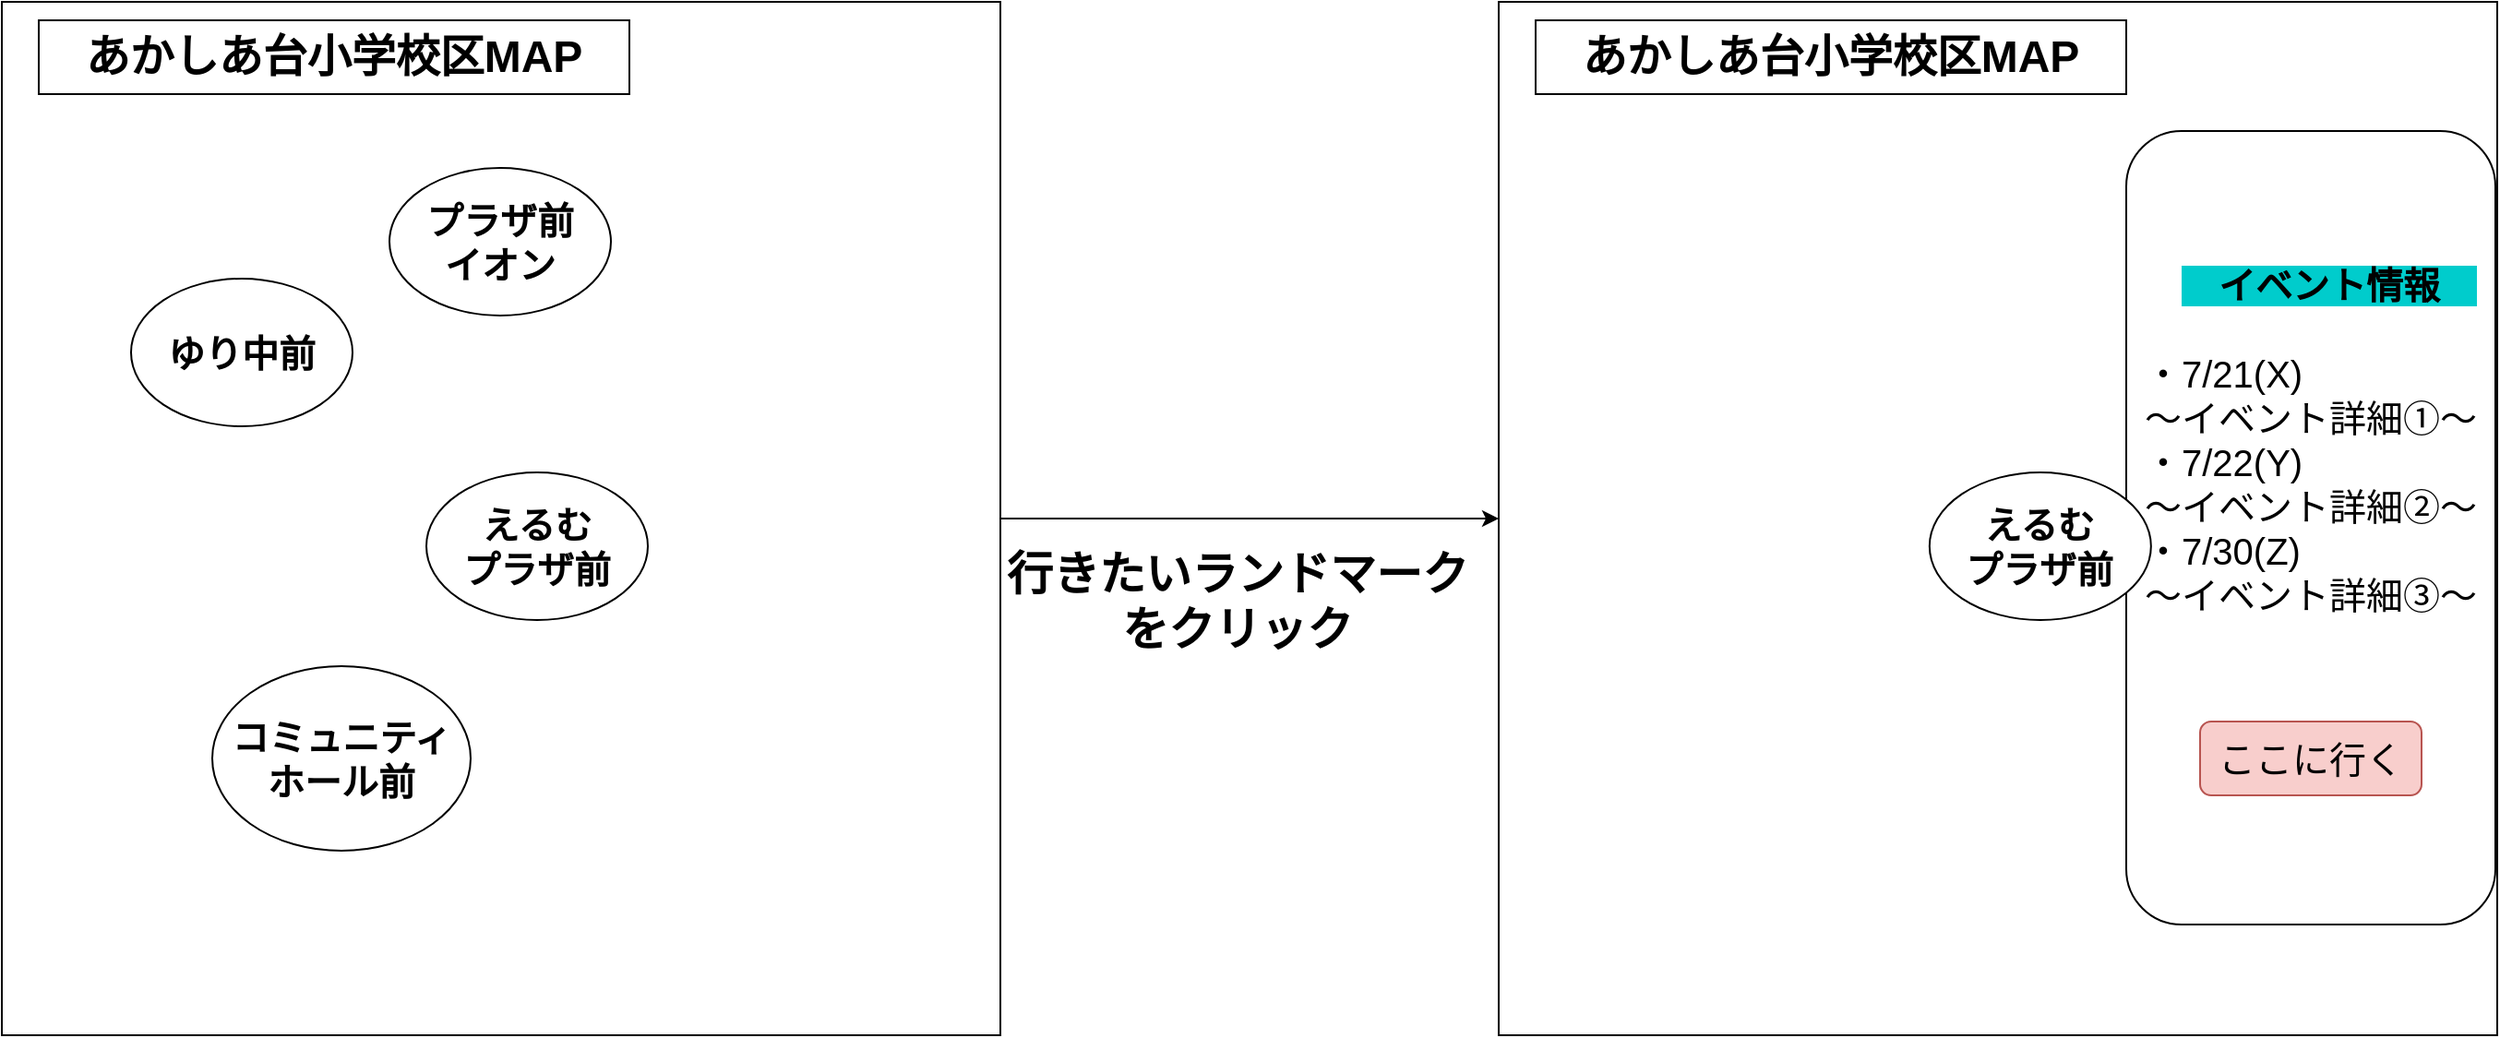 <mxfile version="20.1.4" type="github"><diagram id="4qzdKhJVIBAxR7zmOhjx" name="ページ1"><mxGraphModel dx="2370" dy="1287" grid="1" gridSize="10" guides="1" tooltips="1" connect="1" arrows="1" fold="1" page="1" pageScale="1" pageWidth="827" pageHeight="1169" math="0" shadow="0"><root><mxCell id="0"/><mxCell id="1" parent="0"/><mxCell id="UxXB23nki9t7qBdIph0N-14" value="" style="rounded=0;whiteSpace=wrap;html=1;" vertex="1" parent="1"><mxGeometry x="970" y="260" width="541" height="560" as="geometry"/></mxCell><mxCell id="UxXB23nki9t7qBdIph0N-17" style="edgeStyle=orthogonalEdgeStyle;rounded=0;orthogonalLoop=1;jettySize=auto;html=1;entryX=0;entryY=0.5;entryDx=0;entryDy=0;fontSize=20;" edge="1" parent="1" source="UxXB23nki9t7qBdIph0N-1" target="UxXB23nki9t7qBdIph0N-14"><mxGeometry relative="1" as="geometry"/></mxCell><mxCell id="UxXB23nki9t7qBdIph0N-18" value="&lt;div style=&quot;font-size: 25px;&quot;&gt;&lt;b&gt;&lt;font style=&quot;font-size: 25px;&quot;&gt;行きたいランドマーク&lt;/font&gt;&lt;/b&gt;&lt;/div&gt;&lt;div style=&quot;font-size: 25px;&quot;&gt;&lt;b&gt;&lt;font style=&quot;font-size: 25px;&quot;&gt;をクリック&lt;br&gt;&lt;/font&gt;&lt;/b&gt;&lt;/div&gt;" style="edgeLabel;html=1;align=center;verticalAlign=middle;resizable=0;points=[];fontSize=20;labelBackgroundColor=none;" vertex="1" connectable="0" parent="UxXB23nki9t7qBdIph0N-17"><mxGeometry x="0.173" y="-8" relative="1" as="geometry"><mxPoint x="-31" y="36" as="offset"/></mxGeometry></mxCell><mxCell id="UxXB23nki9t7qBdIph0N-1" value="" style="rounded=0;whiteSpace=wrap;html=1;" vertex="1" parent="1"><mxGeometry x="159" y="260" width="541" height="560" as="geometry"/></mxCell><mxCell id="UxXB23nki9t7qBdIph0N-2" value="&lt;h1 id=&quot;cc-m-header-13732498192&quot; class=&quot;&quot;&gt;あかしあ台小学校区MAP&lt;/h1&gt;" style="rounded=0;whiteSpace=wrap;html=1;" vertex="1" parent="1"><mxGeometry x="179" y="270" width="320" height="40" as="geometry"/></mxCell><mxCell id="UxXB23nki9t7qBdIph0N-3" value="" style="shape=image;verticalLabelPosition=bottom;labelBackgroundColor=default;verticalAlign=top;aspect=fixed;imageAspect=0;image=https://image.jimcdn.com/app/cms/image/transf/dimension=640x1024:format=jpg/path/se77c75dd3872330f/image/ic727222e0fb20e6f/version/1593597024/image.jpg;clipPath=inset(21.83% 16.33% 37.68% 43.67%);" vertex="1" parent="1"><mxGeometry x="165.34" y="320" width="490.48" height="470" as="geometry"/></mxCell><mxCell id="UxXB23nki9t7qBdIph0N-4" value="&lt;font style=&quot;font-size: 20px;&quot;&gt;&lt;b&gt;&lt;font style=&quot;font-size: 20px;&quot;&gt;ゆり中前&lt;br&gt;&lt;/font&gt;&lt;/b&gt;&lt;/font&gt;" style="ellipse;whiteSpace=wrap;html=1;" vertex="1" parent="1"><mxGeometry x="229" y="410" width="120" height="80" as="geometry"/></mxCell><mxCell id="UxXB23nki9t7qBdIph0N-5" value="&lt;b&gt;&lt;font style=&quot;font-size: 20px;&quot;&gt;コミュニティホール前&lt;br&gt;&lt;/font&gt;&lt;/b&gt;" style="ellipse;whiteSpace=wrap;html=1;" vertex="1" parent="1"><mxGeometry x="273" y="620" width="140" height="100" as="geometry"/></mxCell><mxCell id="UxXB23nki9t7qBdIph0N-6" value="&lt;div style=&quot;font-size: 20px;&quot;&gt;&lt;font style=&quot;font-size: 20px;&quot;&gt;&lt;b&gt;&lt;font style=&quot;font-size: 20px;&quot;&gt;プラザ前&lt;/font&gt;&lt;/b&gt;&lt;/font&gt;&lt;/div&gt;&lt;div style=&quot;font-size: 20px;&quot;&gt;&lt;font style=&quot;font-size: 20px;&quot;&gt;&lt;b&gt;&lt;font style=&quot;font-size: 20px;&quot;&gt;イオン&lt;/font&gt;&lt;/b&gt;&lt;/font&gt;&lt;/div&gt;" style="ellipse;whiteSpace=wrap;html=1;" vertex="1" parent="1"><mxGeometry x="369" y="350" width="120" height="80" as="geometry"/></mxCell><mxCell id="UxXB23nki9t7qBdIph0N-7" value="&lt;div&gt;&lt;b&gt;&lt;font style=&quot;font-size: 20px;&quot;&gt;えるむ&lt;/font&gt;&lt;/b&gt;&lt;/div&gt;&lt;div&gt;&lt;b&gt;&lt;font style=&quot;font-size: 20px;&quot;&gt;プラザ前&lt;/font&gt;&lt;/b&gt;&lt;/div&gt;" style="ellipse;whiteSpace=wrap;html=1;" vertex="1" parent="1"><mxGeometry x="389" y="515" width="120" height="80" as="geometry"/></mxCell><mxCell id="UxXB23nki9t7qBdIph0N-11" value="" style="shape=image;verticalLabelPosition=bottom;labelBackgroundColor=default;verticalAlign=top;aspect=fixed;imageAspect=0;image=https://image.jimcdn.com/app/cms/image/transf/dimension=640x1024:format=jpg/path/se77c75dd3872330f/image/ic727222e0fb20e6f/version/1593597024/image.jpg;clipPath=inset(21.83% 16.33% 37.68% 43.67%);" vertex="1" parent="1"><mxGeometry x="979.76" y="320" width="490.48" height="470" as="geometry"/></mxCell><mxCell id="UxXB23nki9t7qBdIph0N-13" value="&lt;h1 id=&quot;cc-m-header-13732498192&quot; class=&quot;&quot;&gt;あかしあ台小学校区MAP&lt;/h1&gt;" style="rounded=0;whiteSpace=wrap;html=1;" vertex="1" parent="1"><mxGeometry x="990" y="270" width="320" height="40" as="geometry"/></mxCell><mxCell id="UxXB23nki9t7qBdIph0N-15" value="&lt;div align=&quot;center&quot;&gt;&lt;span style=&quot;background-color: rgb(0, 204, 204);&quot;&gt;&lt;b&gt;　イベント情報　&lt;/b&gt;&lt;br&gt;&lt;/span&gt;&lt;/div&gt;&lt;div align=&quot;left&quot;&gt;&lt;br&gt;&lt;/div&gt;&lt;div align=&quot;left&quot;&gt;・7/21(X)&lt;/div&gt;&lt;div align=&quot;left&quot;&gt;～イベント詳細①～&lt;/div&gt;&lt;div align=&quot;left&quot;&gt;・7/22(Y)&lt;/div&gt;&lt;div align=&quot;left&quot;&gt;～イベント詳細②～&lt;/div&gt;&lt;div align=&quot;left&quot;&gt;・7/30(Z)&lt;/div&gt;&lt;div align=&quot;left&quot;&gt;～イベント詳細③～&lt;/div&gt;&lt;div align=&quot;center&quot;&gt;&lt;br&gt;&lt;/div&gt;&lt;div align=&quot;center&quot;&gt;&lt;br&gt;&lt;/div&gt;&lt;div align=&quot;center&quot;&gt;&lt;br&gt;&lt;/div&gt;&lt;div align=&quot;center&quot;&gt;&lt;br&gt;&lt;/div&gt;" style="rounded=1;whiteSpace=wrap;html=1;fontSize=20;align=center;" vertex="1" parent="1"><mxGeometry x="1310" y="330" width="200" height="430" as="geometry"/></mxCell><mxCell id="UxXB23nki9t7qBdIph0N-12" value="&lt;div&gt;&lt;b&gt;&lt;font style=&quot;font-size: 20px;&quot;&gt;えるむ&lt;/font&gt;&lt;/b&gt;&lt;/div&gt;&lt;div&gt;&lt;b&gt;&lt;font style=&quot;font-size: 20px;&quot;&gt;プラザ前&lt;/font&gt;&lt;/b&gt;&lt;/div&gt;" style="ellipse;whiteSpace=wrap;html=1;" vertex="1" parent="1"><mxGeometry x="1203.42" y="515" width="120" height="80" as="geometry"/></mxCell><mxCell id="UxXB23nki9t7qBdIph0N-16" value="ここに行く" style="rounded=1;whiteSpace=wrap;html=1;labelBackgroundColor=none;fontSize=20;fillColor=#f8cecc;strokeColor=#b85450;" vertex="1" parent="1"><mxGeometry x="1350" y="650" width="120" height="40" as="geometry"/></mxCell></root></mxGraphModel></diagram></mxfile>